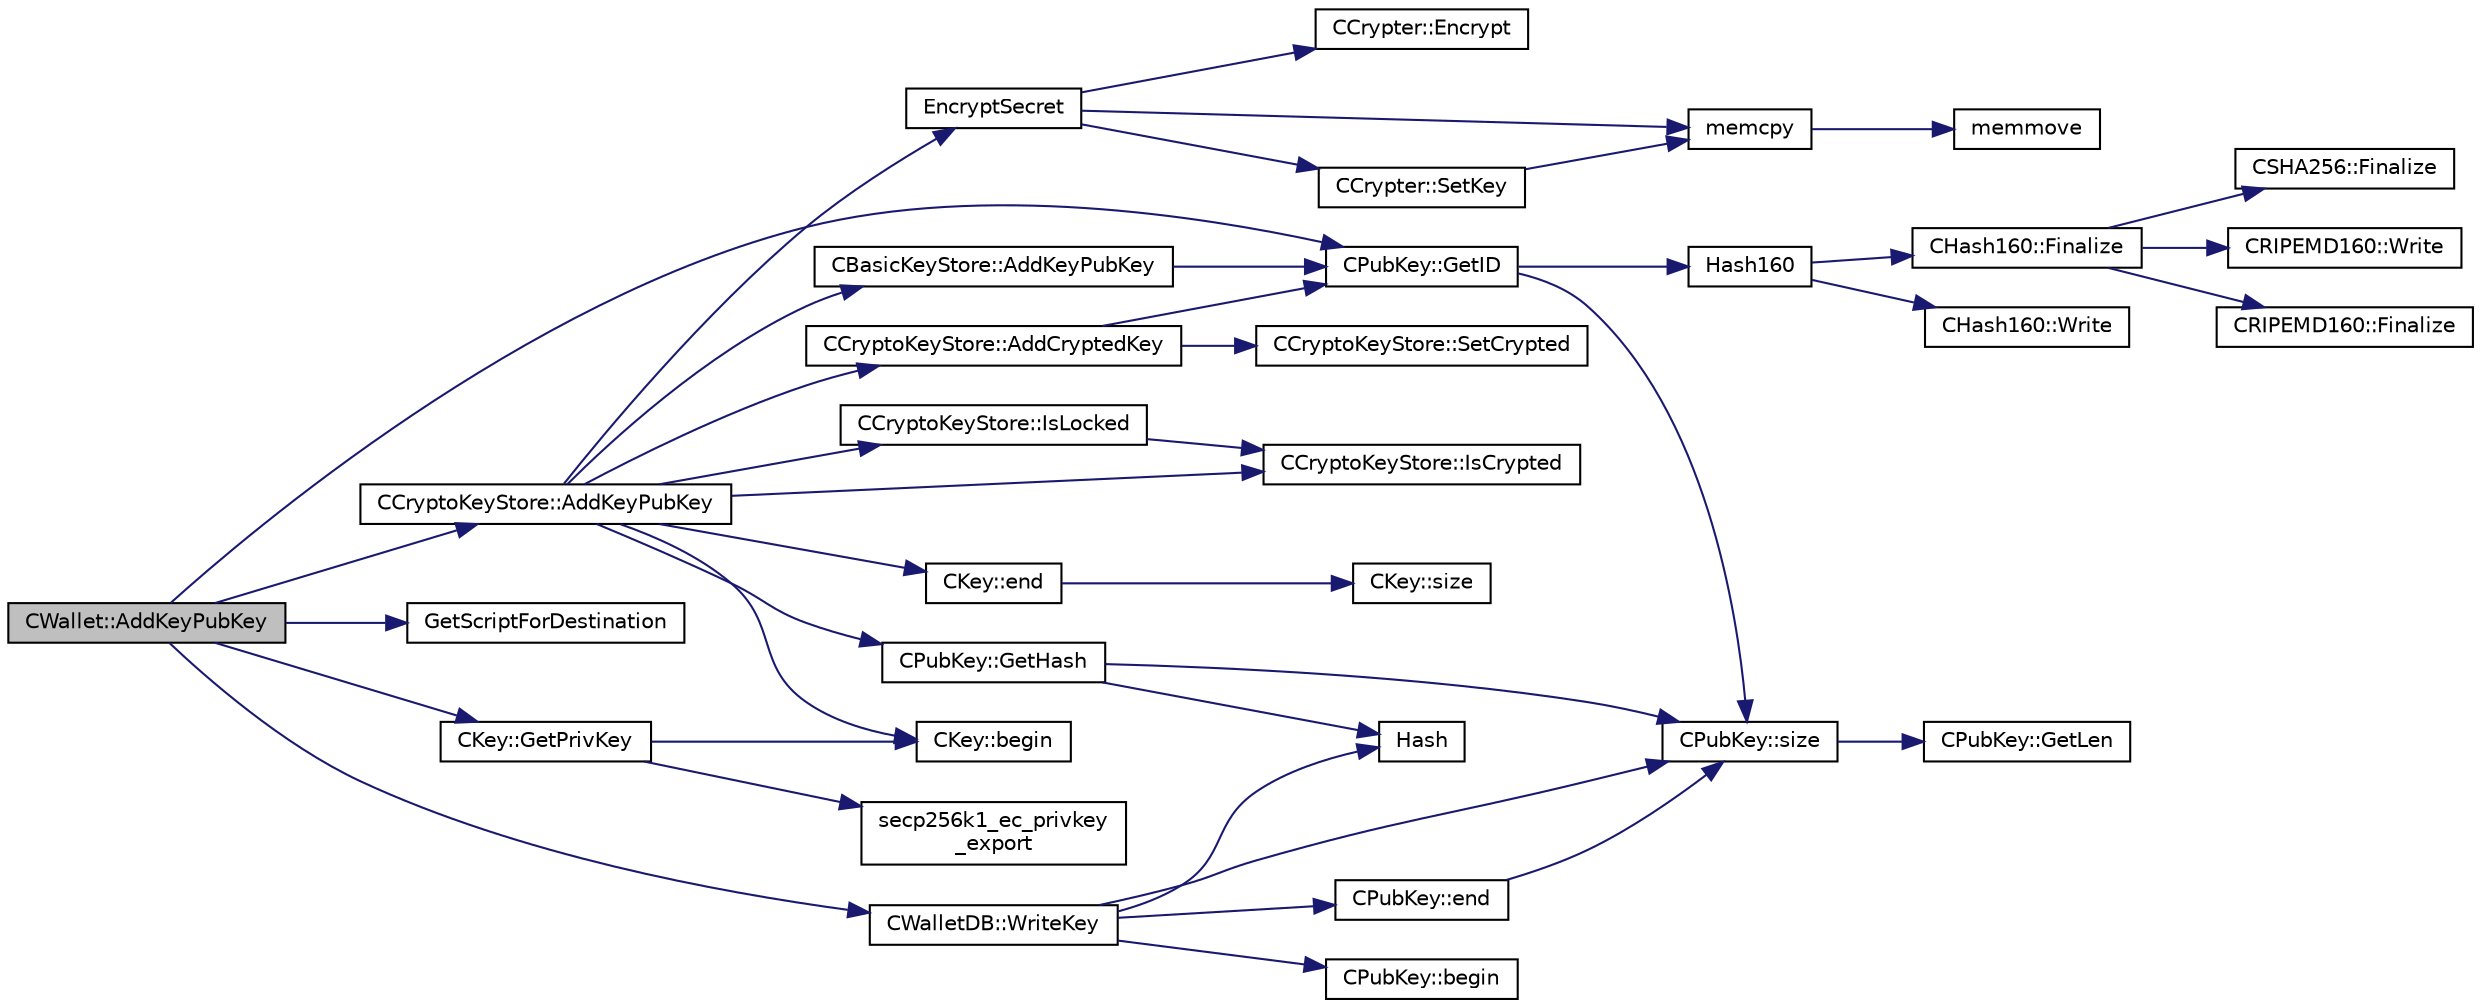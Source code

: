 digraph "CWallet::AddKeyPubKey"
{
  edge [fontname="Helvetica",fontsize="10",labelfontname="Helvetica",labelfontsize="10"];
  node [fontname="Helvetica",fontsize="10",shape=record];
  rankdir="LR";
  Node25 [label="CWallet::AddKeyPubKey",height=0.2,width=0.4,color="black", fillcolor="grey75", style="filled", fontcolor="black"];
  Node25 -> Node26 [color="midnightblue",fontsize="10",style="solid",fontname="Helvetica"];
  Node26 [label="CCryptoKeyStore::AddKeyPubKey",height=0.2,width=0.4,color="black", fillcolor="white", style="filled",URL="$class_c_crypto_key_store.html#a340109b8673267676a34664a76ed3274",tooltip="Add a key to the store. "];
  Node26 -> Node27 [color="midnightblue",fontsize="10",style="solid",fontname="Helvetica"];
  Node27 [label="CCryptoKeyStore::IsCrypted",height=0.2,width=0.4,color="black", fillcolor="white", style="filled",URL="$class_c_crypto_key_store.html#acc8fed44366c98fb481333ca6e867088"];
  Node26 -> Node28 [color="midnightblue",fontsize="10",style="solid",fontname="Helvetica"];
  Node28 [label="CBasicKeyStore::AddKeyPubKey",height=0.2,width=0.4,color="black", fillcolor="white", style="filled",URL="$class_c_basic_key_store.html#acc2e33f319de88e88f86b0dc79bdcb65",tooltip="Add a key to the store. "];
  Node28 -> Node29 [color="midnightblue",fontsize="10",style="solid",fontname="Helvetica"];
  Node29 [label="CPubKey::GetID",height=0.2,width=0.4,color="black", fillcolor="white", style="filled",URL="$class_c_pub_key.html#a2675f7e6f72eff68e7a5227289feb021",tooltip="Get the KeyID of this public key (hash of its serialization) "];
  Node29 -> Node30 [color="midnightblue",fontsize="10",style="solid",fontname="Helvetica"];
  Node30 [label="Hash160",height=0.2,width=0.4,color="black", fillcolor="white", style="filled",URL="$hash_8h.html#a4490f70ddae16e9e48460a0416a48a6b",tooltip="Compute the 160-bit hash an object. "];
  Node30 -> Node31 [color="midnightblue",fontsize="10",style="solid",fontname="Helvetica"];
  Node31 [label="CHash160::Write",height=0.2,width=0.4,color="black", fillcolor="white", style="filled",URL="$class_c_hash160.html#af56cdd9443013eb68b246aa8450217f2"];
  Node30 -> Node32 [color="midnightblue",fontsize="10",style="solid",fontname="Helvetica"];
  Node32 [label="CHash160::Finalize",height=0.2,width=0.4,color="black", fillcolor="white", style="filled",URL="$class_c_hash160.html#a9bb08e1772002ae1a5d85017ba7952ee"];
  Node32 -> Node33 [color="midnightblue",fontsize="10",style="solid",fontname="Helvetica"];
  Node33 [label="CSHA256::Finalize",height=0.2,width=0.4,color="black", fillcolor="white", style="filled",URL="$class_c_s_h_a256.html#a4259230be0caefa590bc324fc12b9b90"];
  Node32 -> Node34 [color="midnightblue",fontsize="10",style="solid",fontname="Helvetica"];
  Node34 [label="CRIPEMD160::Write",height=0.2,width=0.4,color="black", fillcolor="white", style="filled",URL="$class_c_r_i_p_e_m_d160.html#a221143b9d94af623d07c4f4ba1bf6007"];
  Node32 -> Node35 [color="midnightblue",fontsize="10",style="solid",fontname="Helvetica"];
  Node35 [label="CRIPEMD160::Finalize",height=0.2,width=0.4,color="black", fillcolor="white", style="filled",URL="$class_c_r_i_p_e_m_d160.html#a2a11566fbf9d1339b819833313fc4e51"];
  Node29 -> Node36 [color="midnightblue",fontsize="10",style="solid",fontname="Helvetica"];
  Node36 [label="CPubKey::size",height=0.2,width=0.4,color="black", fillcolor="white", style="filled",URL="$class_c_pub_key.html#a6bb28fcf0a5f799c69f5b7269363b309",tooltip="Simple read-only vector-like interface to the pubkey data. "];
  Node36 -> Node37 [color="midnightblue",fontsize="10",style="solid",fontname="Helvetica"];
  Node37 [label="CPubKey::GetLen",height=0.2,width=0.4,color="black", fillcolor="white", style="filled",URL="$class_c_pub_key.html#a7dc71b3f037c84268dc22de97d7b65fb",tooltip="Compute the length of a pubkey with a given first byte. "];
  Node26 -> Node38 [color="midnightblue",fontsize="10",style="solid",fontname="Helvetica"];
  Node38 [label="CCryptoKeyStore::IsLocked",height=0.2,width=0.4,color="black", fillcolor="white", style="filled",URL="$class_c_crypto_key_store.html#a52919fa284a3aa10f1b4bd6018b6dbee"];
  Node38 -> Node27 [color="midnightblue",fontsize="10",style="solid",fontname="Helvetica"];
  Node26 -> Node39 [color="midnightblue",fontsize="10",style="solid",fontname="Helvetica"];
  Node39 [label="CKey::begin",height=0.2,width=0.4,color="black", fillcolor="white", style="filled",URL="$class_c_key.html#ab8dee0ad9d933304a22284ee40040847"];
  Node26 -> Node40 [color="midnightblue",fontsize="10",style="solid",fontname="Helvetica"];
  Node40 [label="CKey::end",height=0.2,width=0.4,color="black", fillcolor="white", style="filled",URL="$class_c_key.html#a41c700c4a732672e4b7cc60d811dbf41"];
  Node40 -> Node41 [color="midnightblue",fontsize="10",style="solid",fontname="Helvetica"];
  Node41 [label="CKey::size",height=0.2,width=0.4,color="black", fillcolor="white", style="filled",URL="$class_c_key.html#a468a9a8cd148ab4a43e7d76bbdc78abe",tooltip="Simple read-only vector-like interface. "];
  Node26 -> Node42 [color="midnightblue",fontsize="10",style="solid",fontname="Helvetica"];
  Node42 [label="EncryptSecret",height=0.2,width=0.4,color="black", fillcolor="white", style="filled",URL="$crypter_8cpp.html#a4fa4e3134d2b6e4913b9ce6369820697"];
  Node42 -> Node43 [color="midnightblue",fontsize="10",style="solid",fontname="Helvetica"];
  Node43 [label="memcpy",height=0.2,width=0.4,color="black", fillcolor="white", style="filled",URL="$glibc__compat_8cpp.html#a0f46826ab0466591e136db24394923cf"];
  Node43 -> Node44 [color="midnightblue",fontsize="10",style="solid",fontname="Helvetica"];
  Node44 [label="memmove",height=0.2,width=0.4,color="black", fillcolor="white", style="filled",URL="$glibc__compat_8cpp.html#a9778d49e9029dd75bc53ecbbf9f5e9a1"];
  Node42 -> Node45 [color="midnightblue",fontsize="10",style="solid",fontname="Helvetica"];
  Node45 [label="CCrypter::SetKey",height=0.2,width=0.4,color="black", fillcolor="white", style="filled",URL="$class_c_crypter.html#a0d948dd4796e2420e1dd9c1ddbf7974e"];
  Node45 -> Node43 [color="midnightblue",fontsize="10",style="solid",fontname="Helvetica"];
  Node42 -> Node46 [color="midnightblue",fontsize="10",style="solid",fontname="Helvetica"];
  Node46 [label="CCrypter::Encrypt",height=0.2,width=0.4,color="black", fillcolor="white", style="filled",URL="$class_c_crypter.html#a124fcd3021569a660ce2daa3391c8ea4"];
  Node26 -> Node47 [color="midnightblue",fontsize="10",style="solid",fontname="Helvetica"];
  Node47 [label="CPubKey::GetHash",height=0.2,width=0.4,color="black", fillcolor="white", style="filled",URL="$class_c_pub_key.html#ab1aaa3f6085a3e9bc034d3e1269d870d",tooltip="Get the 256-bit hash of this public key. "];
  Node47 -> Node48 [color="midnightblue",fontsize="10",style="solid",fontname="Helvetica"];
  Node48 [label="Hash",height=0.2,width=0.4,color="black", fillcolor="white", style="filled",URL="$hash_8h.html#a12c5e981d7f5f2850027fd5e932eff61",tooltip="Compute the 256-bit hash of a std::string. "];
  Node47 -> Node36 [color="midnightblue",fontsize="10",style="solid",fontname="Helvetica"];
  Node26 -> Node49 [color="midnightblue",fontsize="10",style="solid",fontname="Helvetica"];
  Node49 [label="CCryptoKeyStore::AddCryptedKey",height=0.2,width=0.4,color="black", fillcolor="white", style="filled",URL="$class_c_crypto_key_store.html#a9f4d2df95008205b2b9784c5f0e8e12b"];
  Node49 -> Node50 [color="midnightblue",fontsize="10",style="solid",fontname="Helvetica"];
  Node50 [label="CCryptoKeyStore::SetCrypted",height=0.2,width=0.4,color="black", fillcolor="white", style="filled",URL="$class_c_crypto_key_store.html#af202f587051735be5a39344d9e333720"];
  Node49 -> Node29 [color="midnightblue",fontsize="10",style="solid",fontname="Helvetica"];
  Node25 -> Node51 [color="midnightblue",fontsize="10",style="solid",fontname="Helvetica"];
  Node51 [label="GetScriptForDestination",height=0.2,width=0.4,color="black", fillcolor="white", style="filled",URL="$standard_8cpp.html#ae40f28d3b46c21033f6ee1f1200d0321"];
  Node25 -> Node29 [color="midnightblue",fontsize="10",style="solid",fontname="Helvetica"];
  Node25 -> Node52 [color="midnightblue",fontsize="10",style="solid",fontname="Helvetica"];
  Node52 [label="CWalletDB::WriteKey",height=0.2,width=0.4,color="black", fillcolor="white", style="filled",URL="$class_c_wallet_d_b.html#a7ebef5e0c7f604aa2159ba96d527e3a2"];
  Node52 -> Node36 [color="midnightblue",fontsize="10",style="solid",fontname="Helvetica"];
  Node52 -> Node53 [color="midnightblue",fontsize="10",style="solid",fontname="Helvetica"];
  Node53 [label="CPubKey::begin",height=0.2,width=0.4,color="black", fillcolor="white", style="filled",URL="$class_c_pub_key.html#a859ab9909d68092d6d4fc739237ab358"];
  Node52 -> Node54 [color="midnightblue",fontsize="10",style="solid",fontname="Helvetica"];
  Node54 [label="CPubKey::end",height=0.2,width=0.4,color="black", fillcolor="white", style="filled",URL="$class_c_pub_key.html#a1d6fb1ec2b45fb229f549215d6a23dbc"];
  Node54 -> Node36 [color="midnightblue",fontsize="10",style="solid",fontname="Helvetica"];
  Node52 -> Node48 [color="midnightblue",fontsize="10",style="solid",fontname="Helvetica"];
  Node25 -> Node55 [color="midnightblue",fontsize="10",style="solid",fontname="Helvetica"];
  Node55 [label="CKey::GetPrivKey",height=0.2,width=0.4,color="black", fillcolor="white", style="filled",URL="$class_c_key.html#a91b6ecf71cc16e0b05ce79ec9276e729",tooltip="Convert the private key to a CPrivKey (serialized OpenSSL private key data). "];
  Node55 -> Node56 [color="midnightblue",fontsize="10",style="solid",fontname="Helvetica"];
  Node56 [label="secp256k1_ec_privkey\l_export",height=0.2,width=0.4,color="black", fillcolor="white", style="filled",URL="$secp256k1_8h.html#a4385f1f6c1ebecc3951ccf2776c72358",tooltip="Export a private key in DER format. "];
  Node55 -> Node39 [color="midnightblue",fontsize="10",style="solid",fontname="Helvetica"];
}
